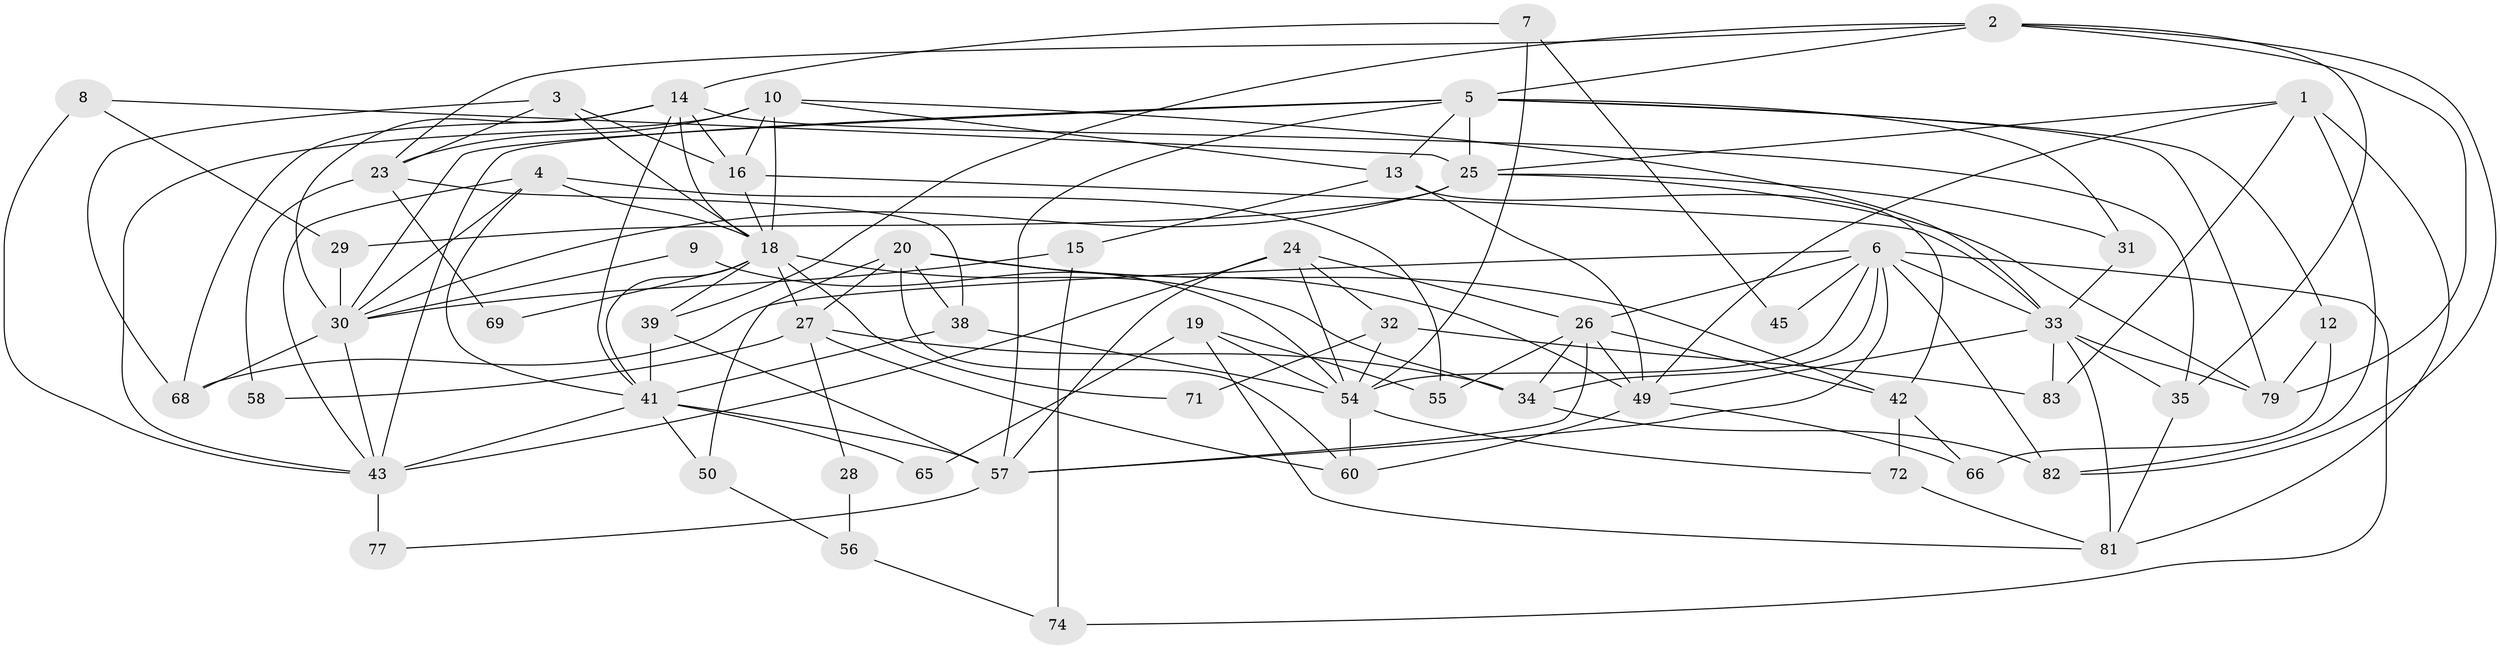 // original degree distribution, {4: 0.18604651162790697, 5: 0.18604651162790697, 3: 0.313953488372093, 6: 0.09302325581395349, 2: 0.1511627906976744, 7: 0.046511627906976744, 9: 0.011627906976744186, 8: 0.011627906976744186}
// Generated by graph-tools (version 1.1) at 2025/41/03/06/25 10:41:56]
// undirected, 57 vertices, 137 edges
graph export_dot {
graph [start="1"]
  node [color=gray90,style=filled];
  1 [super="+11"];
  2 [super="+37"];
  3 [super="+52"];
  4 [super="+44"];
  5 [super="+36"];
  6 [super="+73"];
  7;
  8;
  9;
  10 [super="+67"];
  12 [super="+85"];
  13 [super="+76"];
  14 [super="+59"];
  15;
  16 [super="+17"];
  18 [super="+86"];
  19 [super="+21"];
  20 [super="+22"];
  23 [super="+61"];
  24;
  25 [super="+47"];
  26 [super="+46"];
  27 [super="+40"];
  28;
  29;
  30 [super="+84"];
  31;
  32 [super="+48"];
  33 [super="+53"];
  34 [super="+64"];
  35 [super="+51"];
  38;
  39;
  41 [super="+70"];
  42;
  43 [super="+80"];
  45;
  49 [super="+78"];
  50;
  54 [super="+62"];
  55;
  56;
  57 [super="+63"];
  58;
  60 [super="+75"];
  65;
  66;
  68;
  69;
  71;
  72;
  74;
  77;
  79;
  81;
  82;
  83;
  1 -- 83;
  1 -- 49;
  1 -- 81;
  1 -- 82;
  1 -- 25;
  2 -- 39;
  2 -- 82;
  2 -- 35;
  2 -- 5;
  2 -- 79;
  2 -- 23;
  3 -- 68;
  3 -- 16;
  3 -- 23;
  3 -- 18;
  4 -- 18;
  4 -- 41;
  4 -- 55;
  4 -- 43;
  4 -- 30;
  5 -- 31;
  5 -- 43;
  5 -- 79;
  5 -- 25;
  5 -- 12;
  5 -- 13;
  5 -- 30;
  5 -- 57;
  6 -- 57;
  6 -- 74;
  6 -- 34;
  6 -- 82;
  6 -- 68;
  6 -- 54;
  6 -- 45;
  6 -- 26;
  6 -- 33;
  7 -- 45;
  7 -- 54;
  7 -- 14;
  8 -- 29;
  8 -- 25;
  8 -- 43;
  9 -- 30;
  9 -- 54;
  10 -- 13;
  10 -- 16;
  10 -- 33;
  10 -- 18;
  10 -- 23;
  10 -- 43;
  12 -- 66 [weight=2];
  12 -- 79;
  13 -- 15;
  13 -- 49;
  13 -- 42;
  14 -- 41;
  14 -- 35;
  14 -- 68;
  14 -- 18;
  14 -- 30;
  14 -- 16;
  15 -- 74;
  15 -- 30;
  16 -- 18;
  16 -- 33;
  18 -- 34;
  18 -- 39;
  18 -- 71;
  18 -- 41;
  18 -- 69;
  18 -- 27;
  19 -- 55 [weight=2];
  19 -- 65;
  19 -- 54;
  19 -- 81;
  20 -- 49;
  20 -- 27;
  20 -- 50;
  20 -- 38;
  20 -- 42;
  20 -- 60;
  23 -- 69;
  23 -- 38;
  23 -- 58;
  24 -- 43;
  24 -- 57;
  24 -- 32;
  24 -- 54;
  24 -- 26;
  25 -- 29;
  25 -- 31;
  25 -- 79;
  25 -- 30;
  26 -- 57;
  26 -- 42;
  26 -- 55;
  26 -- 49;
  26 -- 34;
  27 -- 60;
  27 -- 28;
  27 -- 34;
  27 -- 58;
  28 -- 56;
  29 -- 30;
  30 -- 43;
  30 -- 68;
  31 -- 33;
  32 -- 83;
  32 -- 54;
  32 -- 71;
  33 -- 81;
  33 -- 79;
  33 -- 35;
  33 -- 49;
  33 -- 83;
  34 -- 82;
  35 -- 81;
  38 -- 41;
  38 -- 54;
  39 -- 41;
  39 -- 57;
  41 -- 57;
  41 -- 65;
  41 -- 43;
  41 -- 50;
  42 -- 72;
  42 -- 66;
  43 -- 77 [weight=2];
  49 -- 66;
  49 -- 60;
  50 -- 56;
  54 -- 72;
  54 -- 60;
  56 -- 74;
  57 -- 77;
  72 -- 81;
}
